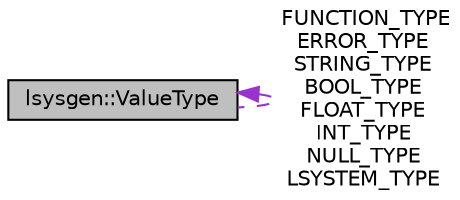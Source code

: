 digraph "lsysgen::ValueType"
{
 // LATEX_PDF_SIZE
  edge [fontname="Helvetica",fontsize="10",labelfontname="Helvetica",labelfontsize="10"];
  node [fontname="Helvetica",fontsize="10",shape=record];
  Node1 [label="lsysgen::ValueType",height=0.2,width=0.4,color="black", fillcolor="grey75", style="filled", fontcolor="black",tooltip=" "];
  Node1 -> Node1 [dir="back",color="darkorchid3",fontsize="10",style="dashed",label=" FUNCTION_TYPE\nERROR_TYPE\nSTRING_TYPE\nBOOL_TYPE\nFLOAT_TYPE\nINT_TYPE\nNULL_TYPE\nLSYSTEM_TYPE" ,fontname="Helvetica"];
}
